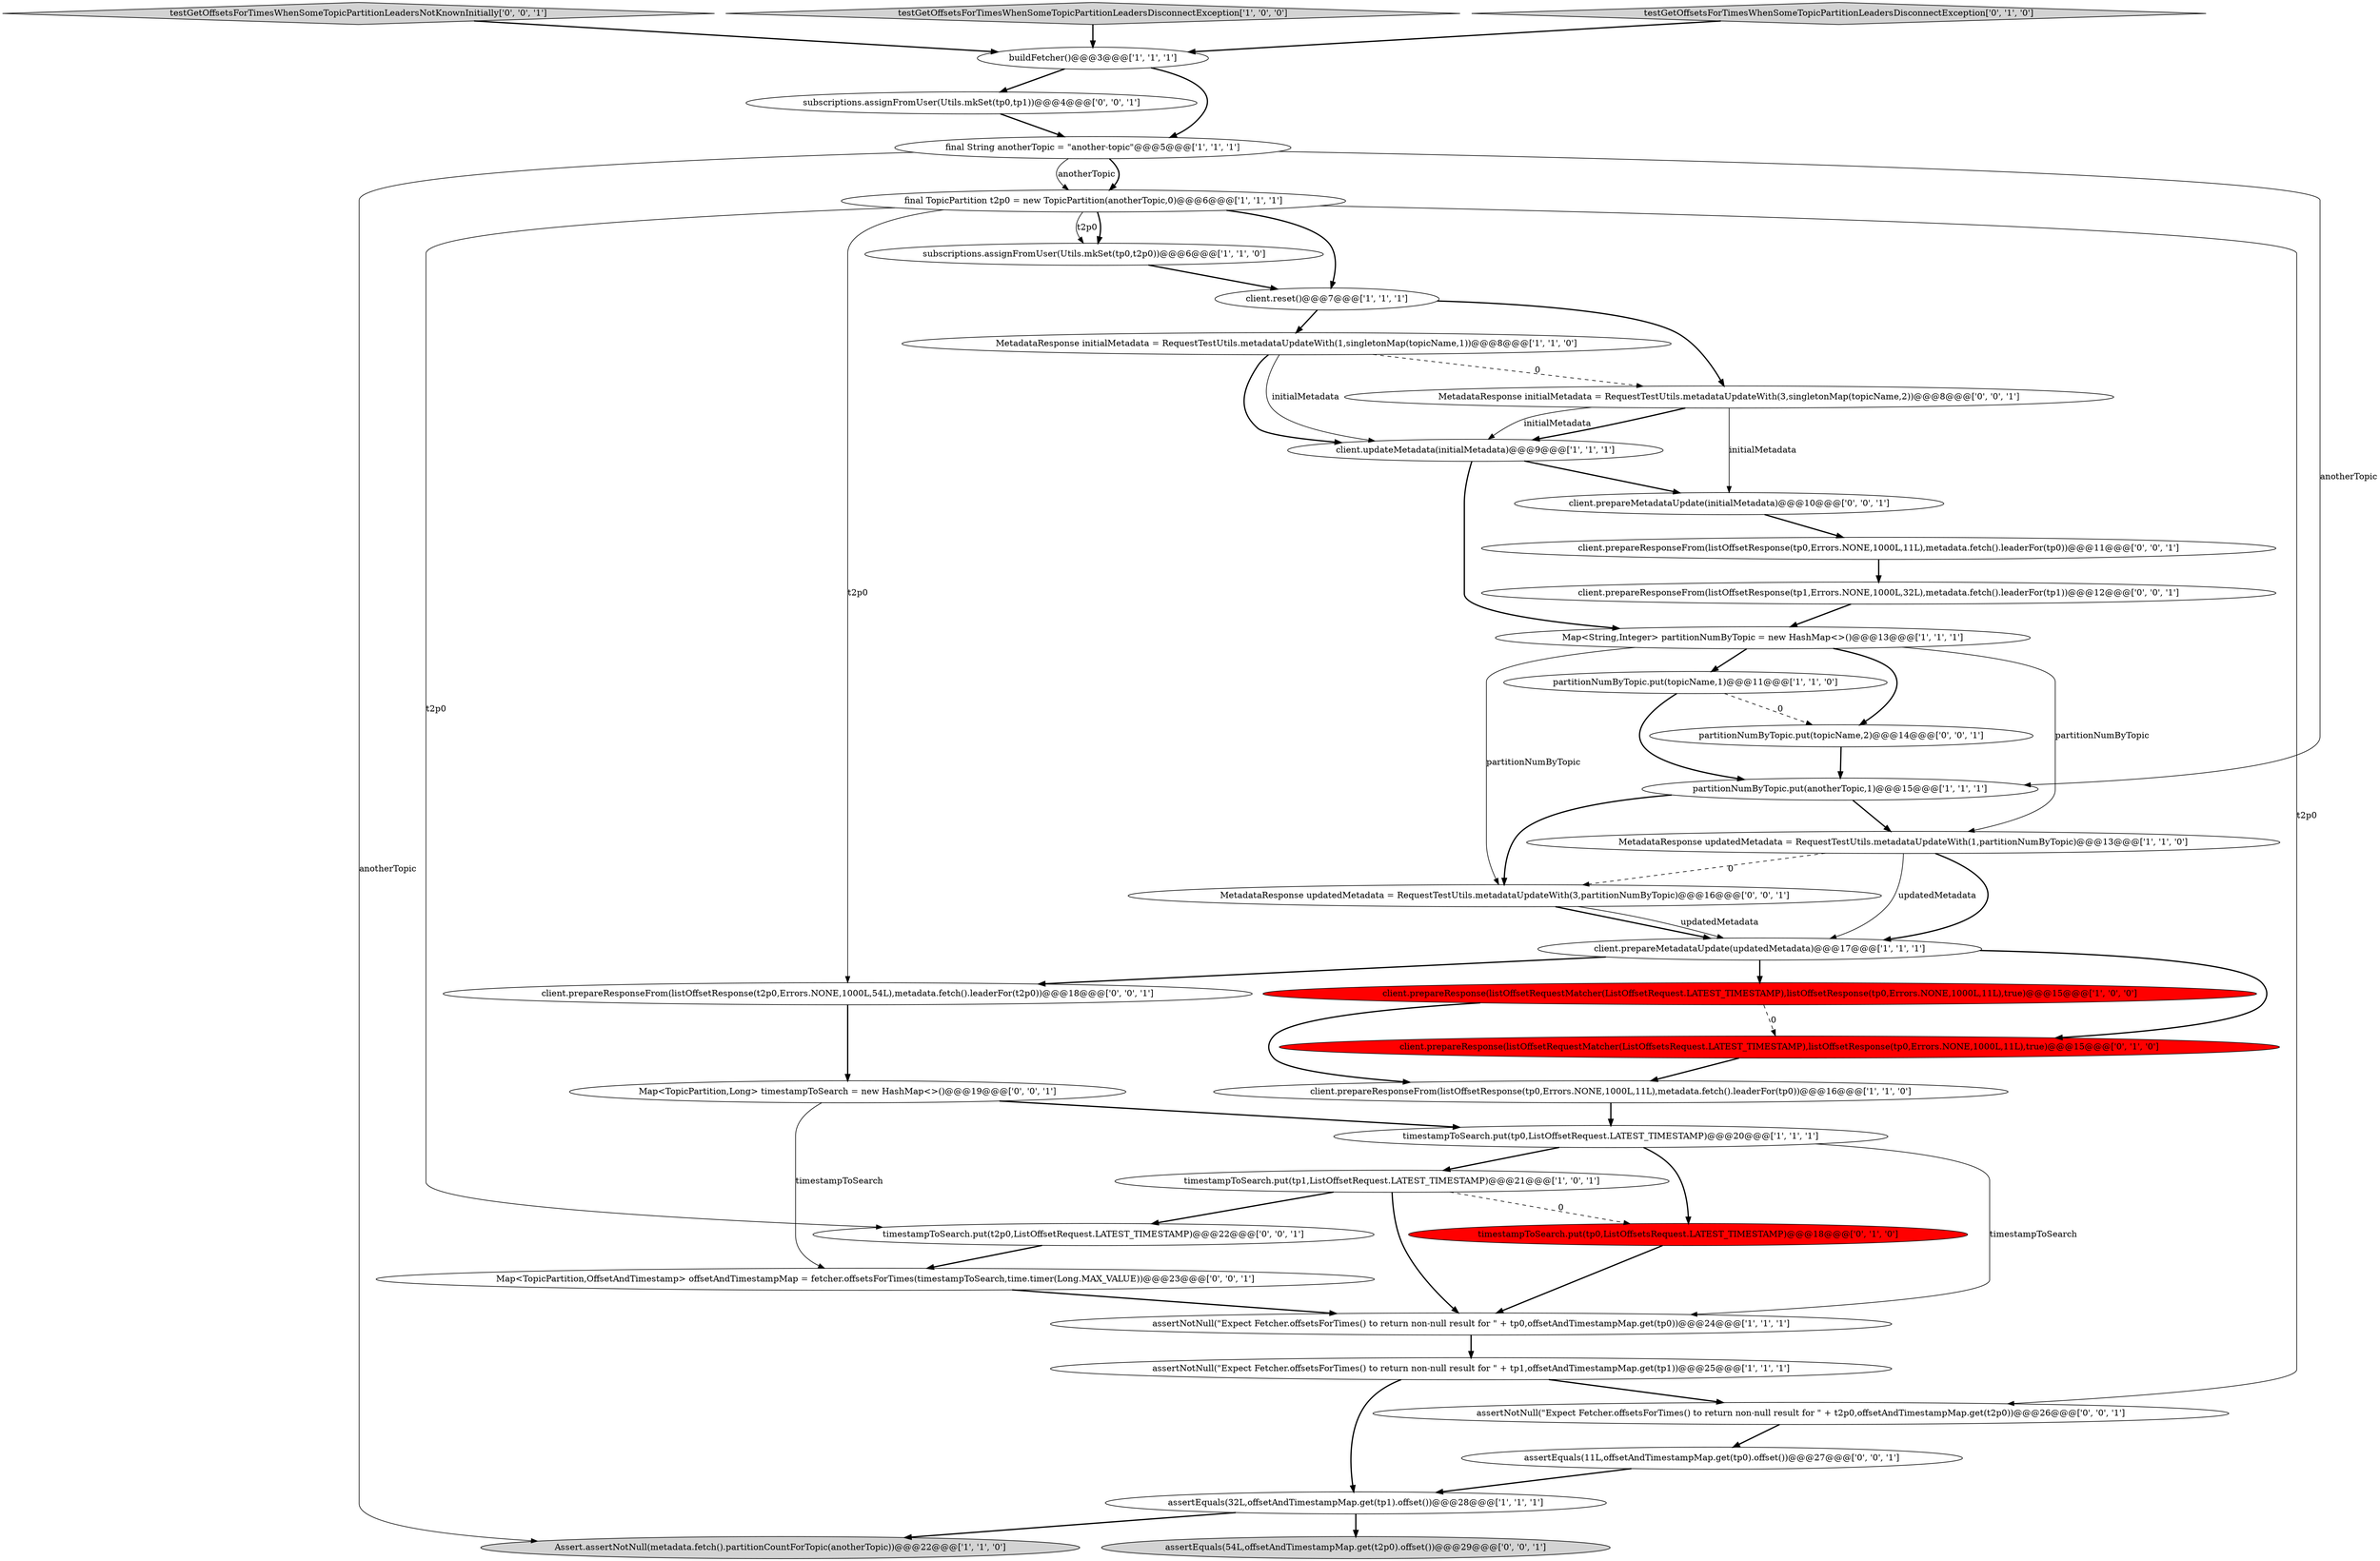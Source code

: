 digraph {
38 [style = filled, label = "testGetOffsetsForTimesWhenSomeTopicPartitionLeadersNotKnownInitially['0', '0', '1']", fillcolor = lightgray, shape = diamond image = "AAA0AAABBB3BBB"];
17 [style = filled, label = "client.prepareResponse(listOffsetRequestMatcher(ListOffsetRequest.LATEST_TIMESTAMP),listOffsetResponse(tp0,Errors.NONE,1000L,11L),true)@@@15@@@['1', '0', '0']", fillcolor = red, shape = ellipse image = "AAA1AAABBB1BBB"];
0 [style = filled, label = "subscriptions.assignFromUser(Utils.mkSet(tp0,t2p0))@@@6@@@['1', '1', '0']", fillcolor = white, shape = ellipse image = "AAA0AAABBB1BBB"];
3 [style = filled, label = "partitionNumByTopic.put(anotherTopic,1)@@@15@@@['1', '1', '1']", fillcolor = white, shape = ellipse image = "AAA0AAABBB1BBB"];
25 [style = filled, label = "client.prepareResponseFrom(listOffsetResponse(tp1,Errors.NONE,1000L,32L),metadata.fetch().leaderFor(tp1))@@@12@@@['0', '0', '1']", fillcolor = white, shape = ellipse image = "AAA0AAABBB3BBB"];
1 [style = filled, label = "Map<String,Integer> partitionNumByTopic = new HashMap<>()@@@13@@@['1', '1', '1']", fillcolor = white, shape = ellipse image = "AAA0AAABBB1BBB"];
33 [style = filled, label = "Map<TopicPartition,Long> timestampToSearch = new HashMap<>()@@@19@@@['0', '0', '1']", fillcolor = white, shape = ellipse image = "AAA0AAABBB3BBB"];
35 [style = filled, label = "MetadataResponse initialMetadata = RequestTestUtils.metadataUpdateWith(3,singletonMap(topicName,2))@@@8@@@['0', '0', '1']", fillcolor = white, shape = ellipse image = "AAA0AAABBB3BBB"];
22 [style = filled, label = "client.prepareResponse(listOffsetRequestMatcher(ListOffsetsRequest.LATEST_TIMESTAMP),listOffsetResponse(tp0,Errors.NONE,1000L,11L),true)@@@15@@@['0', '1', '0']", fillcolor = red, shape = ellipse image = "AAA1AAABBB2BBB"];
26 [style = filled, label = "assertEquals(11L,offsetAndTimestampMap.get(tp0).offset())@@@27@@@['0', '0', '1']", fillcolor = white, shape = ellipse image = "AAA0AAABBB3BBB"];
34 [style = filled, label = "subscriptions.assignFromUser(Utils.mkSet(tp0,tp1))@@@4@@@['0', '0', '1']", fillcolor = white, shape = ellipse image = "AAA0AAABBB3BBB"];
27 [style = filled, label = "client.prepareResponseFrom(listOffsetResponse(t2p0,Errors.NONE,1000L,54L),metadata.fetch().leaderFor(t2p0))@@@18@@@['0', '0', '1']", fillcolor = white, shape = ellipse image = "AAA0AAABBB3BBB"];
2 [style = filled, label = "Assert.assertNotNull(metadata.fetch().partitionCountForTopic(anotherTopic))@@@22@@@['1', '1', '0']", fillcolor = lightgray, shape = ellipse image = "AAA0AAABBB1BBB"];
13 [style = filled, label = "testGetOffsetsForTimesWhenSomeTopicPartitionLeadersDisconnectException['1', '0', '0']", fillcolor = lightgray, shape = diamond image = "AAA0AAABBB1BBB"];
7 [style = filled, label = "timestampToSearch.put(tp0,ListOffsetRequest.LATEST_TIMESTAMP)@@@20@@@['1', '1', '1']", fillcolor = white, shape = ellipse image = "AAA0AAABBB1BBB"];
23 [style = filled, label = "testGetOffsetsForTimesWhenSomeTopicPartitionLeadersDisconnectException['0', '1', '0']", fillcolor = lightgray, shape = diamond image = "AAA0AAABBB2BBB"];
10 [style = filled, label = "client.prepareMetadataUpdate(updatedMetadata)@@@17@@@['1', '1', '1']", fillcolor = white, shape = ellipse image = "AAA0AAABBB1BBB"];
15 [style = filled, label = "client.updateMetadata(initialMetadata)@@@9@@@['1', '1', '1']", fillcolor = white, shape = ellipse image = "AAA0AAABBB1BBB"];
28 [style = filled, label = "client.prepareMetadataUpdate(initialMetadata)@@@10@@@['0', '0', '1']", fillcolor = white, shape = ellipse image = "AAA0AAABBB3BBB"];
18 [style = filled, label = "client.reset()@@@7@@@['1', '1', '1']", fillcolor = white, shape = ellipse image = "AAA0AAABBB1BBB"];
24 [style = filled, label = "MetadataResponse updatedMetadata = RequestTestUtils.metadataUpdateWith(3,partitionNumByTopic)@@@16@@@['0', '0', '1']", fillcolor = white, shape = ellipse image = "AAA0AAABBB3BBB"];
29 [style = filled, label = "assertNotNull(\"Expect Fetcher.offsetsForTimes() to return non-null result for \" + t2p0,offsetAndTimestampMap.get(t2p0))@@@26@@@['0', '0', '1']", fillcolor = white, shape = ellipse image = "AAA0AAABBB3BBB"];
21 [style = filled, label = "timestampToSearch.put(tp0,ListOffsetsRequest.LATEST_TIMESTAMP)@@@18@@@['0', '1', '0']", fillcolor = red, shape = ellipse image = "AAA1AAABBB2BBB"];
37 [style = filled, label = "client.prepareResponseFrom(listOffsetResponse(tp0,Errors.NONE,1000L,11L),metadata.fetch().leaderFor(tp0))@@@11@@@['0', '0', '1']", fillcolor = white, shape = ellipse image = "AAA0AAABBB3BBB"];
8 [style = filled, label = "assertNotNull(\"Expect Fetcher.offsetsForTimes() to return non-null result for \" + tp0,offsetAndTimestampMap.get(tp0))@@@24@@@['1', '1', '1']", fillcolor = white, shape = ellipse image = "AAA0AAABBB1BBB"];
12 [style = filled, label = "MetadataResponse initialMetadata = RequestTestUtils.metadataUpdateWith(1,singletonMap(topicName,1))@@@8@@@['1', '1', '0']", fillcolor = white, shape = ellipse image = "AAA0AAABBB1BBB"];
4 [style = filled, label = "timestampToSearch.put(tp1,ListOffsetRequest.LATEST_TIMESTAMP)@@@21@@@['1', '0', '1']", fillcolor = white, shape = ellipse image = "AAA0AAABBB1BBB"];
30 [style = filled, label = "partitionNumByTopic.put(topicName,2)@@@14@@@['0', '0', '1']", fillcolor = white, shape = ellipse image = "AAA0AAABBB3BBB"];
5 [style = filled, label = "buildFetcher()@@@3@@@['1', '1', '1']", fillcolor = white, shape = ellipse image = "AAA0AAABBB1BBB"];
9 [style = filled, label = "final String anotherTopic = \"another-topic\"@@@5@@@['1', '1', '1']", fillcolor = white, shape = ellipse image = "AAA0AAABBB1BBB"];
6 [style = filled, label = "final TopicPartition t2p0 = new TopicPartition(anotherTopic,0)@@@6@@@['1', '1', '1']", fillcolor = white, shape = ellipse image = "AAA0AAABBB1BBB"];
20 [style = filled, label = "partitionNumByTopic.put(topicName,1)@@@11@@@['1', '1', '0']", fillcolor = white, shape = ellipse image = "AAA0AAABBB1BBB"];
19 [style = filled, label = "assertNotNull(\"Expect Fetcher.offsetsForTimes() to return non-null result for \" + tp1,offsetAndTimestampMap.get(tp1))@@@25@@@['1', '1', '1']", fillcolor = white, shape = ellipse image = "AAA0AAABBB1BBB"];
14 [style = filled, label = "MetadataResponse updatedMetadata = RequestTestUtils.metadataUpdateWith(1,partitionNumByTopic)@@@13@@@['1', '1', '0']", fillcolor = white, shape = ellipse image = "AAA0AAABBB1BBB"];
16 [style = filled, label = "assertEquals(32L,offsetAndTimestampMap.get(tp1).offset())@@@28@@@['1', '1', '1']", fillcolor = white, shape = ellipse image = "AAA0AAABBB1BBB"];
31 [style = filled, label = "assertEquals(54L,offsetAndTimestampMap.get(t2p0).offset())@@@29@@@['0', '0', '1']", fillcolor = lightgray, shape = ellipse image = "AAA0AAABBB3BBB"];
32 [style = filled, label = "Map<TopicPartition,OffsetAndTimestamp> offsetAndTimestampMap = fetcher.offsetsForTimes(timestampToSearch,time.timer(Long.MAX_VALUE))@@@23@@@['0', '0', '1']", fillcolor = white, shape = ellipse image = "AAA0AAABBB3BBB"];
11 [style = filled, label = "client.prepareResponseFrom(listOffsetResponse(tp0,Errors.NONE,1000L,11L),metadata.fetch().leaderFor(tp0))@@@16@@@['1', '1', '0']", fillcolor = white, shape = ellipse image = "AAA0AAABBB1BBB"];
36 [style = filled, label = "timestampToSearch.put(t2p0,ListOffsetRequest.LATEST_TIMESTAMP)@@@22@@@['0', '0', '1']", fillcolor = white, shape = ellipse image = "AAA0AAABBB3BBB"];
24->10 [style = bold, label=""];
10->22 [style = bold, label=""];
33->7 [style = bold, label=""];
38->5 [style = bold, label=""];
24->10 [style = solid, label="updatedMetadata"];
14->24 [style = dashed, label="0"];
28->37 [style = bold, label=""];
34->9 [style = bold, label=""];
25->1 [style = bold, label=""];
23->5 [style = bold, label=""];
12->35 [style = dashed, label="0"];
5->9 [style = bold, label=""];
35->15 [style = bold, label=""];
3->24 [style = bold, label=""];
6->27 [style = solid, label="t2p0"];
8->19 [style = bold, label=""];
6->18 [style = bold, label=""];
10->27 [style = bold, label=""];
19->29 [style = bold, label=""];
37->25 [style = bold, label=""];
3->14 [style = bold, label=""];
12->15 [style = bold, label=""];
21->8 [style = bold, label=""];
18->12 [style = bold, label=""];
9->2 [style = solid, label="anotherTopic"];
1->20 [style = bold, label=""];
14->10 [style = bold, label=""];
36->32 [style = bold, label=""];
12->15 [style = solid, label="initialMetadata"];
10->17 [style = bold, label=""];
6->0 [style = bold, label=""];
20->3 [style = bold, label=""];
1->14 [style = solid, label="partitionNumByTopic"];
7->4 [style = bold, label=""];
16->2 [style = bold, label=""];
1->30 [style = bold, label=""];
9->3 [style = solid, label="anotherTopic"];
4->21 [style = dashed, label="0"];
17->11 [style = bold, label=""];
35->15 [style = solid, label="initialMetadata"];
35->28 [style = solid, label="initialMetadata"];
14->10 [style = solid, label="updatedMetadata"];
9->6 [style = bold, label=""];
19->16 [style = bold, label=""];
5->34 [style = bold, label=""];
29->26 [style = bold, label=""];
26->16 [style = bold, label=""];
32->8 [style = bold, label=""];
15->28 [style = bold, label=""];
30->3 [style = bold, label=""];
1->24 [style = solid, label="partitionNumByTopic"];
33->32 [style = solid, label="timestampToSearch"];
16->31 [style = bold, label=""];
6->36 [style = solid, label="t2p0"];
20->30 [style = dashed, label="0"];
13->5 [style = bold, label=""];
18->35 [style = bold, label=""];
7->21 [style = bold, label=""];
4->8 [style = bold, label=""];
0->18 [style = bold, label=""];
6->0 [style = solid, label="t2p0"];
4->36 [style = bold, label=""];
7->8 [style = solid, label="timestampToSearch"];
27->33 [style = bold, label=""];
9->6 [style = solid, label="anotherTopic"];
22->11 [style = bold, label=""];
11->7 [style = bold, label=""];
6->29 [style = solid, label="t2p0"];
15->1 [style = bold, label=""];
17->22 [style = dashed, label="0"];
}
